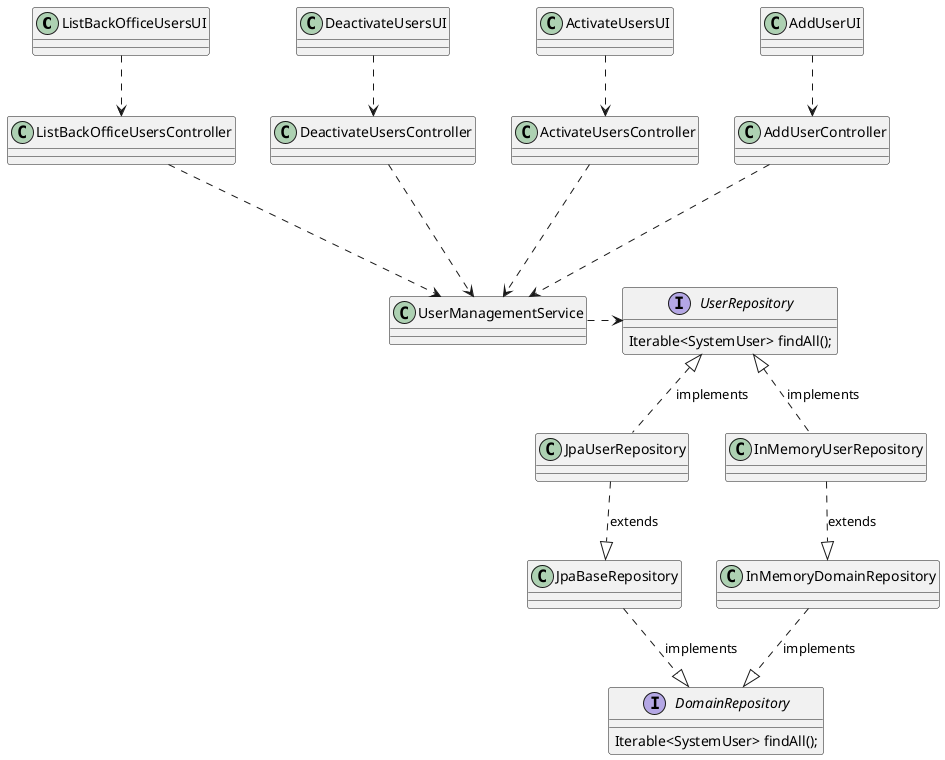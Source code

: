 @startuml
skinparam packageStyle rectangle
skinparam shadowing false
skinparam lineType polyline


skinparam classAttributeIconSize 0

class ListBackOfficeUsersUI{}

class ListBackOfficeUsersController{}

class UserManagementService{}

interface UserRepository{
Iterable<SystemUser> findAll();
}

class JpaUserRepository

class JpaBaseRepository

class InMemoryUserRepository

class InMemoryDomainRepository

interface DomainRepository{
Iterable<SystemUser> findAll();
}

class DeactivateUsersUI

class ActivateUsersUI

class AddUserUI

class DeactivateUsersController

class ActivateUsersController

class AddUserController

ListBackOfficeUsersUI ..> ListBackOfficeUsersController

DeactivateUsersUI ..> DeactivateUsersController

ActivateUsersUI ..> ActivateUsersController

AddUserUI ..> AddUserController


ListBackOfficeUsersController ...> UserManagementService

DeactivateUsersController ...> UserManagementService

ActivateUsersController ...> UserManagementService

AddUserController ...> UserManagementService


UserManagementService .> UserRepository

UserRepository <|.. JpaUserRepository : implements

UserRepository <|.. InMemoryUserRepository : implements

JpaUserRepository ..|> JpaBaseRepository : extends

InMemoryUserRepository ..|> InMemoryDomainRepository : extends

JpaBaseRepository ..|> DomainRepository : implements

InMemoryDomainRepository ..|> DomainRepository : implements



@enduml
